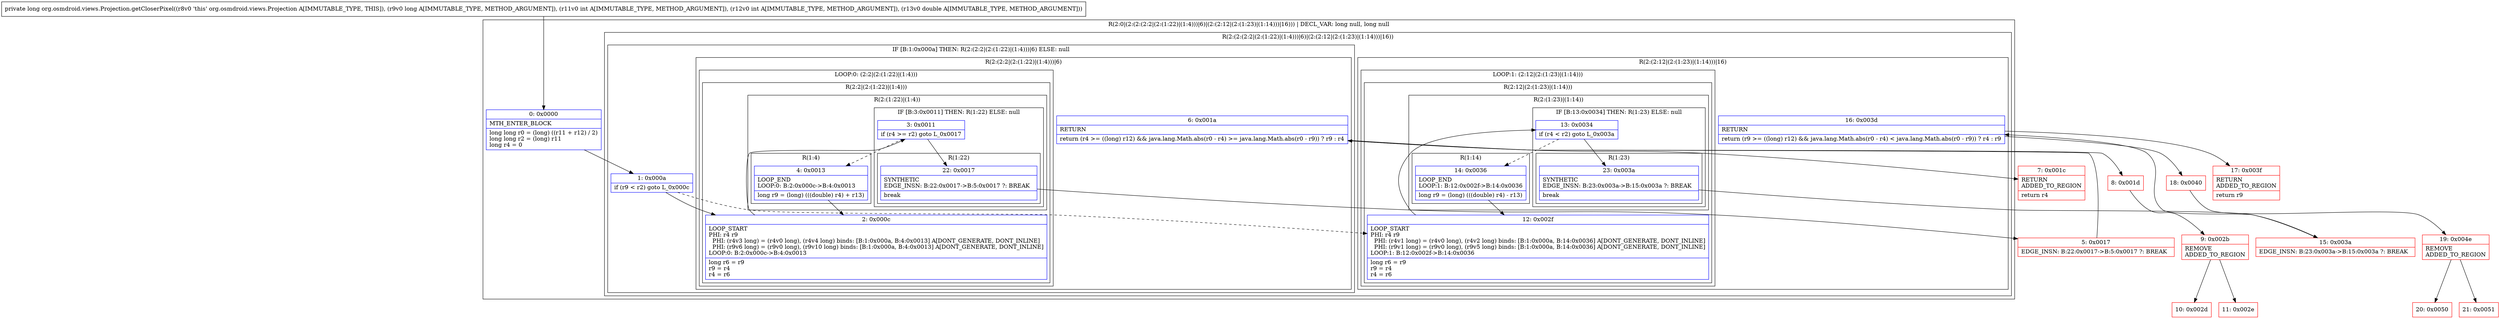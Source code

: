 digraph "CFG fororg.osmdroid.views.Projection.getCloserPixel(JIID)J" {
subgraph cluster_Region_1994242852 {
label = "R(2:0|(2:(2:(2:2|(2:(1:22)|(1:4)))|6)|(2:(2:12|(2:(1:23)|(1:14)))|16))) | DECL_VAR: long null, long null\l";
node [shape=record,color=blue];
Node_0 [shape=record,label="{0\:\ 0x0000|MTH_ENTER_BLOCK\l|long long r0 = (long) ((r11 + r12) \/ 2)\llong long r2 = (long) r11\llong r4 = 0\l}"];
subgraph cluster_Region_1407931710 {
label = "R(2:(2:(2:2|(2:(1:22)|(1:4)))|6)|(2:(2:12|(2:(1:23)|(1:14)))|16))";
node [shape=record,color=blue];
subgraph cluster_IfRegion_1005912208 {
label = "IF [B:1:0x000a] THEN: R(2:(2:2|(2:(1:22)|(1:4)))|6) ELSE: null";
node [shape=record,color=blue];
Node_1 [shape=record,label="{1\:\ 0x000a|if (r9 \< r2) goto L_0x000c\l}"];
subgraph cluster_Region_2039239027 {
label = "R(2:(2:2|(2:(1:22)|(1:4)))|6)";
node [shape=record,color=blue];
subgraph cluster_LoopRegion_1477458504 {
label = "LOOP:0: (2:2|(2:(1:22)|(1:4)))";
node [shape=record,color=blue];
subgraph cluster_Region_724429939 {
label = "R(2:2|(2:(1:22)|(1:4)))";
node [shape=record,color=blue];
Node_2 [shape=record,label="{2\:\ 0x000c|LOOP_START\lPHI: r4 r9 \l  PHI: (r4v3 long) = (r4v0 long), (r4v4 long) binds: [B:1:0x000a, B:4:0x0013] A[DONT_GENERATE, DONT_INLINE]\l  PHI: (r9v6 long) = (r9v0 long), (r9v10 long) binds: [B:1:0x000a, B:4:0x0013] A[DONT_GENERATE, DONT_INLINE]\lLOOP:0: B:2:0x000c\-\>B:4:0x0013\l|long r6 = r9\lr9 = r4\lr4 = r6\l}"];
subgraph cluster_Region_1860552999 {
label = "R(2:(1:22)|(1:4))";
node [shape=record,color=blue];
subgraph cluster_IfRegion_552241233 {
label = "IF [B:3:0x0011] THEN: R(1:22) ELSE: null";
node [shape=record,color=blue];
Node_3 [shape=record,label="{3\:\ 0x0011|if (r4 \>= r2) goto L_0x0017\l}"];
subgraph cluster_Region_528701200 {
label = "R(1:22)";
node [shape=record,color=blue];
Node_22 [shape=record,label="{22\:\ 0x0017|SYNTHETIC\lEDGE_INSN: B:22:0x0017\-\>B:5:0x0017 ?: BREAK  \l|break\l}"];
}
}
subgraph cluster_Region_1444534717 {
label = "R(1:4)";
node [shape=record,color=blue];
Node_4 [shape=record,label="{4\:\ 0x0013|LOOP_END\lLOOP:0: B:2:0x000c\-\>B:4:0x0013\l|long r9 = (long) (((double) r4) + r13)\l}"];
}
}
}
}
Node_6 [shape=record,label="{6\:\ 0x001a|RETURN\l|return (r4 \>= ((long) r12) && java.lang.Math.abs(r0 \- r4) \>= java.lang.Math.abs(r0 \- r9)) ? r9 : r4\l}"];
}
}
subgraph cluster_Region_894885271 {
label = "R(2:(2:12|(2:(1:23)|(1:14)))|16)";
node [shape=record,color=blue];
subgraph cluster_LoopRegion_373863291 {
label = "LOOP:1: (2:12|(2:(1:23)|(1:14)))";
node [shape=record,color=blue];
subgraph cluster_Region_953129594 {
label = "R(2:12|(2:(1:23)|(1:14)))";
node [shape=record,color=blue];
Node_12 [shape=record,label="{12\:\ 0x002f|LOOP_START\lPHI: r4 r9 \l  PHI: (r4v1 long) = (r4v0 long), (r4v2 long) binds: [B:1:0x000a, B:14:0x0036] A[DONT_GENERATE, DONT_INLINE]\l  PHI: (r9v1 long) = (r9v0 long), (r9v5 long) binds: [B:1:0x000a, B:14:0x0036] A[DONT_GENERATE, DONT_INLINE]\lLOOP:1: B:12:0x002f\-\>B:14:0x0036\l|long r6 = r9\lr9 = r4\lr4 = r6\l}"];
subgraph cluster_Region_1339234688 {
label = "R(2:(1:23)|(1:14))";
node [shape=record,color=blue];
subgraph cluster_IfRegion_1005998838 {
label = "IF [B:13:0x0034] THEN: R(1:23) ELSE: null";
node [shape=record,color=blue];
Node_13 [shape=record,label="{13\:\ 0x0034|if (r4 \< r2) goto L_0x003a\l}"];
subgraph cluster_Region_255810988 {
label = "R(1:23)";
node [shape=record,color=blue];
Node_23 [shape=record,label="{23\:\ 0x003a|SYNTHETIC\lEDGE_INSN: B:23:0x003a\-\>B:15:0x003a ?: BREAK  \l|break\l}"];
}
}
subgraph cluster_Region_1601257799 {
label = "R(1:14)";
node [shape=record,color=blue];
Node_14 [shape=record,label="{14\:\ 0x0036|LOOP_END\lLOOP:1: B:12:0x002f\-\>B:14:0x0036\l|long r9 = (long) (((double) r4) \- r13)\l}"];
}
}
}
}
Node_16 [shape=record,label="{16\:\ 0x003d|RETURN\l|return (r9 \>= ((long) r12) && java.lang.Math.abs(r0 \- r4) \< java.lang.Math.abs(r0 \- r9)) ? r4 : r9\l}"];
}
}
}
Node_5 [shape=record,color=red,label="{5\:\ 0x0017|EDGE_INSN: B:22:0x0017\-\>B:5:0x0017 ?: BREAK  \l}"];
Node_7 [shape=record,color=red,label="{7\:\ 0x001c|RETURN\lADDED_TO_REGION\l|return r4\l}"];
Node_8 [shape=record,color=red,label="{8\:\ 0x001d}"];
Node_9 [shape=record,color=red,label="{9\:\ 0x002b|REMOVE\lADDED_TO_REGION\l}"];
Node_10 [shape=record,color=red,label="{10\:\ 0x002d}"];
Node_11 [shape=record,color=red,label="{11\:\ 0x002e}"];
Node_15 [shape=record,color=red,label="{15\:\ 0x003a|EDGE_INSN: B:23:0x003a\-\>B:15:0x003a ?: BREAK  \l}"];
Node_17 [shape=record,color=red,label="{17\:\ 0x003f|RETURN\lADDED_TO_REGION\l|return r9\l}"];
Node_18 [shape=record,color=red,label="{18\:\ 0x0040}"];
Node_19 [shape=record,color=red,label="{19\:\ 0x004e|REMOVE\lADDED_TO_REGION\l}"];
Node_20 [shape=record,color=red,label="{20\:\ 0x0050}"];
Node_21 [shape=record,color=red,label="{21\:\ 0x0051}"];
MethodNode[shape=record,label="{private long org.osmdroid.views.Projection.getCloserPixel((r8v0 'this' org.osmdroid.views.Projection A[IMMUTABLE_TYPE, THIS]), (r9v0 long A[IMMUTABLE_TYPE, METHOD_ARGUMENT]), (r11v0 int A[IMMUTABLE_TYPE, METHOD_ARGUMENT]), (r12v0 int A[IMMUTABLE_TYPE, METHOD_ARGUMENT]), (r13v0 double A[IMMUTABLE_TYPE, METHOD_ARGUMENT])) }"];
MethodNode -> Node_0;
Node_0 -> Node_1;
Node_1 -> Node_2;
Node_1 -> Node_12[style=dashed];
Node_2 -> Node_3;
Node_3 -> Node_4[style=dashed];
Node_3 -> Node_22;
Node_22 -> Node_5;
Node_4 -> Node_2;
Node_6 -> Node_7;
Node_6 -> Node_8;
Node_12 -> Node_13;
Node_13 -> Node_14[style=dashed];
Node_13 -> Node_23;
Node_23 -> Node_15;
Node_14 -> Node_12;
Node_16 -> Node_17;
Node_16 -> Node_18;
Node_5 -> Node_6;
Node_8 -> Node_9;
Node_9 -> Node_10;
Node_9 -> Node_11;
Node_15 -> Node_16;
Node_18 -> Node_19;
Node_19 -> Node_20;
Node_19 -> Node_21;
}

